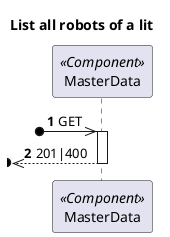 @startuml
'https://plantuml.com/sequence-diagram

autonumber
skinparam packageStyle rect

title List all robots of a lit

participant "MasterData" as MD <<Component>>

?o->> MD : GET

activate MD
?o<<--- MD : 201|400
deactivate MD
@enduml

